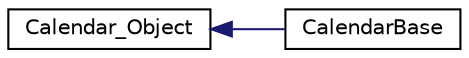 digraph G
{
  edge [fontname="Helvetica",fontsize="10",labelfontname="Helvetica",labelfontsize="10"];
  node [fontname="Helvetica",fontsize="10",shape=record];
  rankdir=LR;
  Node1 [label="Calendar_Object",height=0.2,width=0.4,color="black", fillcolor="white", style="filled",URL="$interfaceCalendar__Object.htm"];
  Node1 -> Node2 [dir=back,color="midnightblue",fontsize="10",style="solid",fontname="Helvetica"];
  Node2 [label="CalendarBase",height=0.2,width=0.4,color="black", fillcolor="white", style="filled",URL="$classCalendarBase.htm"];
}

